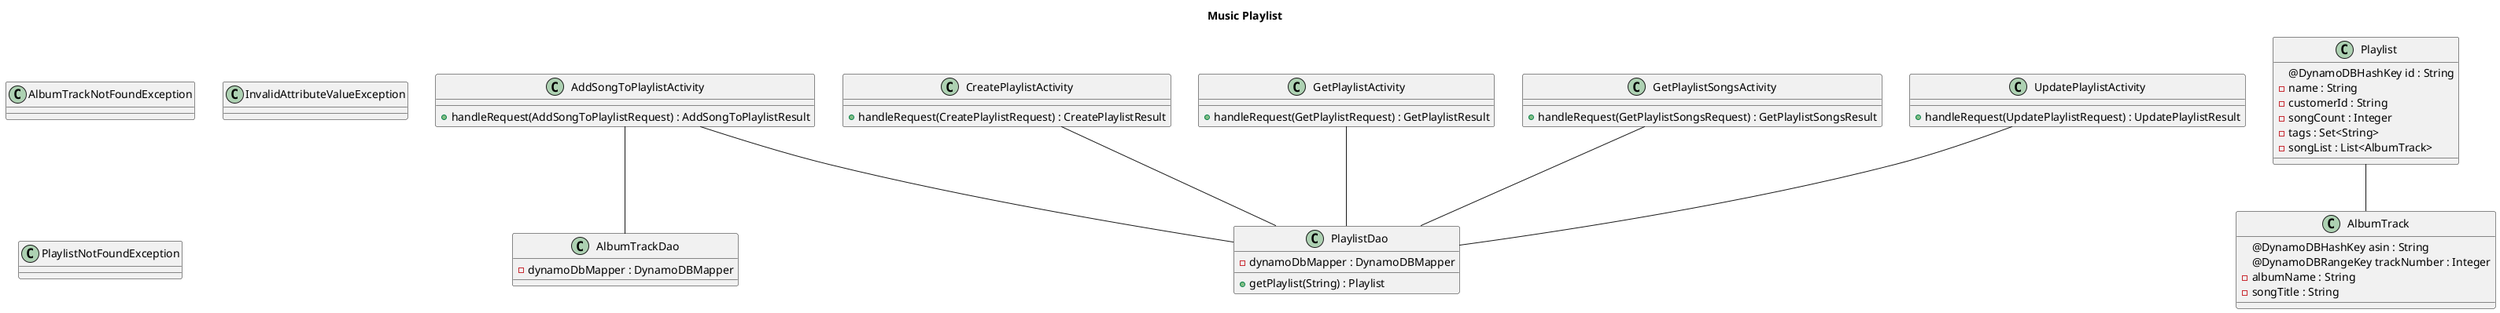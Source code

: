 @startuml
title Music Playlist

class AddSongToPlaylistActivity {
+handleRequest(AddSongToPlaylistRequest) : AddSongToPlaylistResult
}

class CreatePlaylistActivity {
+handleRequest(CreatePlaylistRequest) : CreatePlaylistResult
}

class GetPlaylistActivity {
+handleRequest(GetPlaylistRequest) : GetPlaylistResult
}

class GetPlaylistSongsActivity {
+handleRequest(GetPlaylistSongsRequest) : GetPlaylistSongsResult
}

class UpdatePlaylistActivity {
+handleRequest(UpdatePlaylistRequest) : UpdatePlaylistResult
}

class AlbumTrack {
@DynamoDBHashKey asin : String
@DynamoDBRangeKey trackNumber : Integer
-albumName : String
-songTitle : String
}

class Playlist {
@DynamoDBHashKey id : String
-name : String
-customerId : String
-songCount : Integer
-tags : Set<String>
-songList : List<AlbumTrack>
}

class AlbumTrackDao {
-dynamoDbMapper : DynamoDBMapper
}

class PlaylistDao {
-dynamoDbMapper : DynamoDBMapper
+getPlaylist(String) : Playlist
}

class AlbumTrackNotFoundException {

}

class InvalidAttributeValueException {

}

class PlaylistNotFoundException {

}

Playlist -- AlbumTrack
AddSongToPlaylistActivity -- AlbumTrackDao
CreatePlaylistActivity -- PlaylistDao
AddSongToPlaylistActivity -- PlaylistDao
GetPlaylistActivity -- PlaylistDao
GetPlaylistSongsActivity -- PlaylistDao
UpdatePlaylistActivity -- PlaylistDao



@enduml

